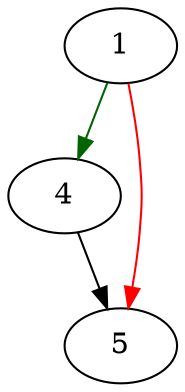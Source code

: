 strict digraph "sighandler" {
	// Node definitions.
	1 [entry=true];
	4;
	5;

	// Edge definitions.
	1 -> 4 [
		color=darkgreen
		cond=true
	];
	1 -> 5 [
		color=red
		cond=false
	];
	4 -> 5;
}